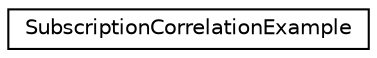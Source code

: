digraph "Graphical Class Hierarchy"
{
  edge [fontname="Helvetica",fontsize="10",labelfontname="Helvetica",labelfontsize="10"];
  node [fontname="Helvetica",fontsize="10",shape=record];
  rankdir="LR";
  Node1 [label="SubscriptionCorrelationExample",height=0.2,width=0.4,color="black", fillcolor="white", style="filled",URL="$class_subscription_correlation_example.html"];
}

